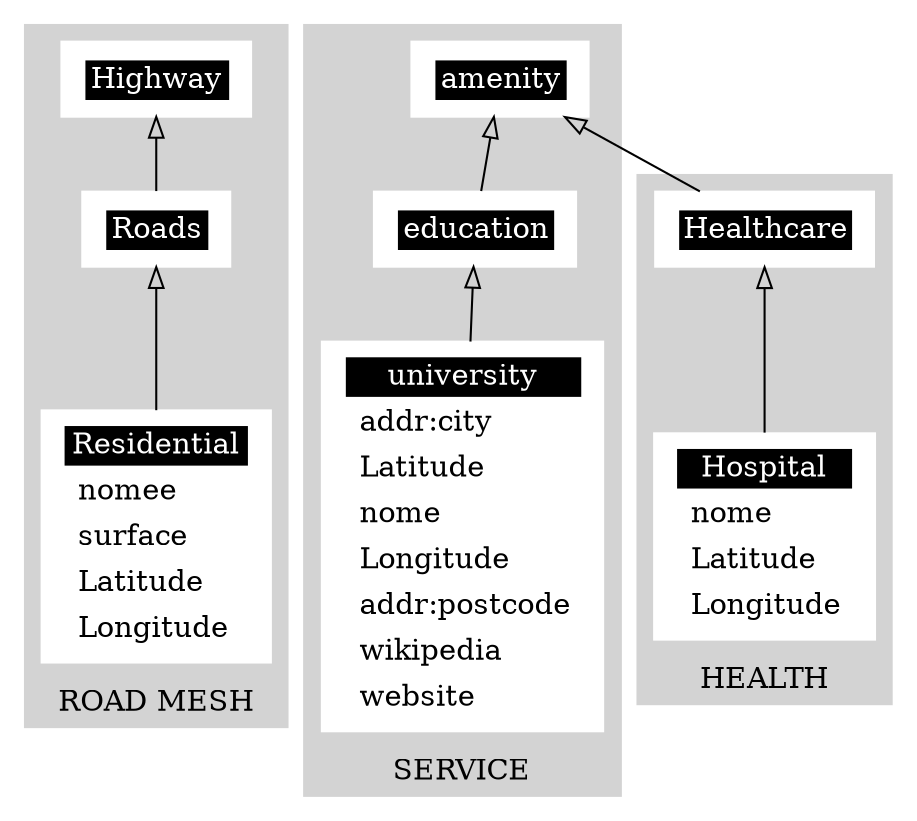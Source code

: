 digraph structs {
	node [shape=box]
	subgraph cluster_0 {
		node [color=white style=filled]
		color=lightgrey style=filled
		label="ROAD MESH"
		1 [label=<
            <TABLE BORDER="0" CELLBORDER="0" CELLSPACING="3">
              <TR>
                <TD bgcolor="black" align="center" colspan="2"><font color="white">Highway</font></TD>
              </TR>
            </TABLE>>]
		2 [label=<
        <TABLE BORDER="0" CELLBORDER="0" CELLSPACING="3">
          <TR>
            <TD bgcolor="black" align="center" colspan="2"><font color="white">Roads</font></TD>
          </TR>
        </TABLE>>]
		3 [label=<
            <TABLE BORDER="0" CELLBORDER="0" CELLSPACING="3">
              <TR>
                <TD bgcolor="black" align="center" colspan="2"><font color="white">Residential</font></TD>
              </TR>
              <TR>
                <TD align="left"> nomee</TD>
              </TR>
              <TR>
                <TD align="left"> surface</TD>
              </TR>
              <TR>  
                <TD align="left"> Latitude</TD>
              </TR>
              <TR>  
                <TD align="left"> Longitude</TD>
              </TR>
            </TABLE>>]
		3 -> 2 [arrowhead=onormal]
		2 -> 1 [arrowhead=onormal]
	}
	subgraph cluster_1 {
		node [color=white style=filled]
		color=lightgrey style=filled
		label=SERVICE
		4 [label=<
            <TABLE BORDER="0" CELLBORDER="0" CELLSPACING="3">
              <TR>
                <TD bgcolor="black" align="center" colspan="2"><font color="white">amenity</font></TD>
              </TR>
            </TABLE>>]
		5 [label=<
            <TABLE BORDER="0" CELLBORDER="0" CELLSPACING="3">
              <TR>
                <TD bgcolor="black" align="center" colspan="2"><font color="white">education</font></TD>
              </TR>
            </TABLE>>]
		6 [label=<
            <TABLE BORDER="0" CELLBORDER="0" CELLSPACING="3">
              <TR>
                <TD bgcolor="black" align="center" colspan="2"><font color="white">university</font></TD>
              </TR>
              <TR>
                <TD align="left"> addr:city</TD>
              </TR>
              <TR>  
                <TD align="left"> Latitude</TD>
              </TR>
              <TR>
                <TD align="left"> nome</TD>
              </TR>
              <TR>  
                <TD align="left"> Longitude</TD>
              </TR>
               <TR>
                <TD align="left"> addr:postcode</TD>
              </TR>
              <TR>  
                <TD align="left"> wikipedia</TD>
              </TR>
              <TR>  
                <TD align="left"> website</TD>
              </TR>
            </TABLE>>]
		6 -> 5 [arrowhead=onormal]
		5 -> 4 [arrowhead=onormal]
	}
	subgraph cluster_2 {
		node [color=white style=filled]
		color=lightgrey style=filled
		label=HEALTH
		7 [label=<
            <TABLE BORDER="0" CELLBORDER="0" CELLSPACING="3">
              <TR>
                <TD bgcolor="black" align="center" colspan="2"><font color="white">Healthcare</font></TD>
              </TR>
            </TABLE>>]
		8 [label=<
            <TABLE BORDER="0" CELLBORDER="0" CELLSPACING="3">
              <TR>
                <TD bgcolor="black" align="center" colspan="2"><font color="white">Hospital</font></TD>
              </TR>
              <TR>
                <TD align="left"> nome</TD>
              </TR>
               <TR>  
                <TD align="left"> Latitude</TD>
              </TR>
              <TR>  
                <TD align="left"> Longitude</TD>
              </TR>
            </TABLE>>]
		8 -> 7 [arrowhead=onormal]
		7 -> 4 [arrowhead=onormal]
	}
	rankdir=BT
}
